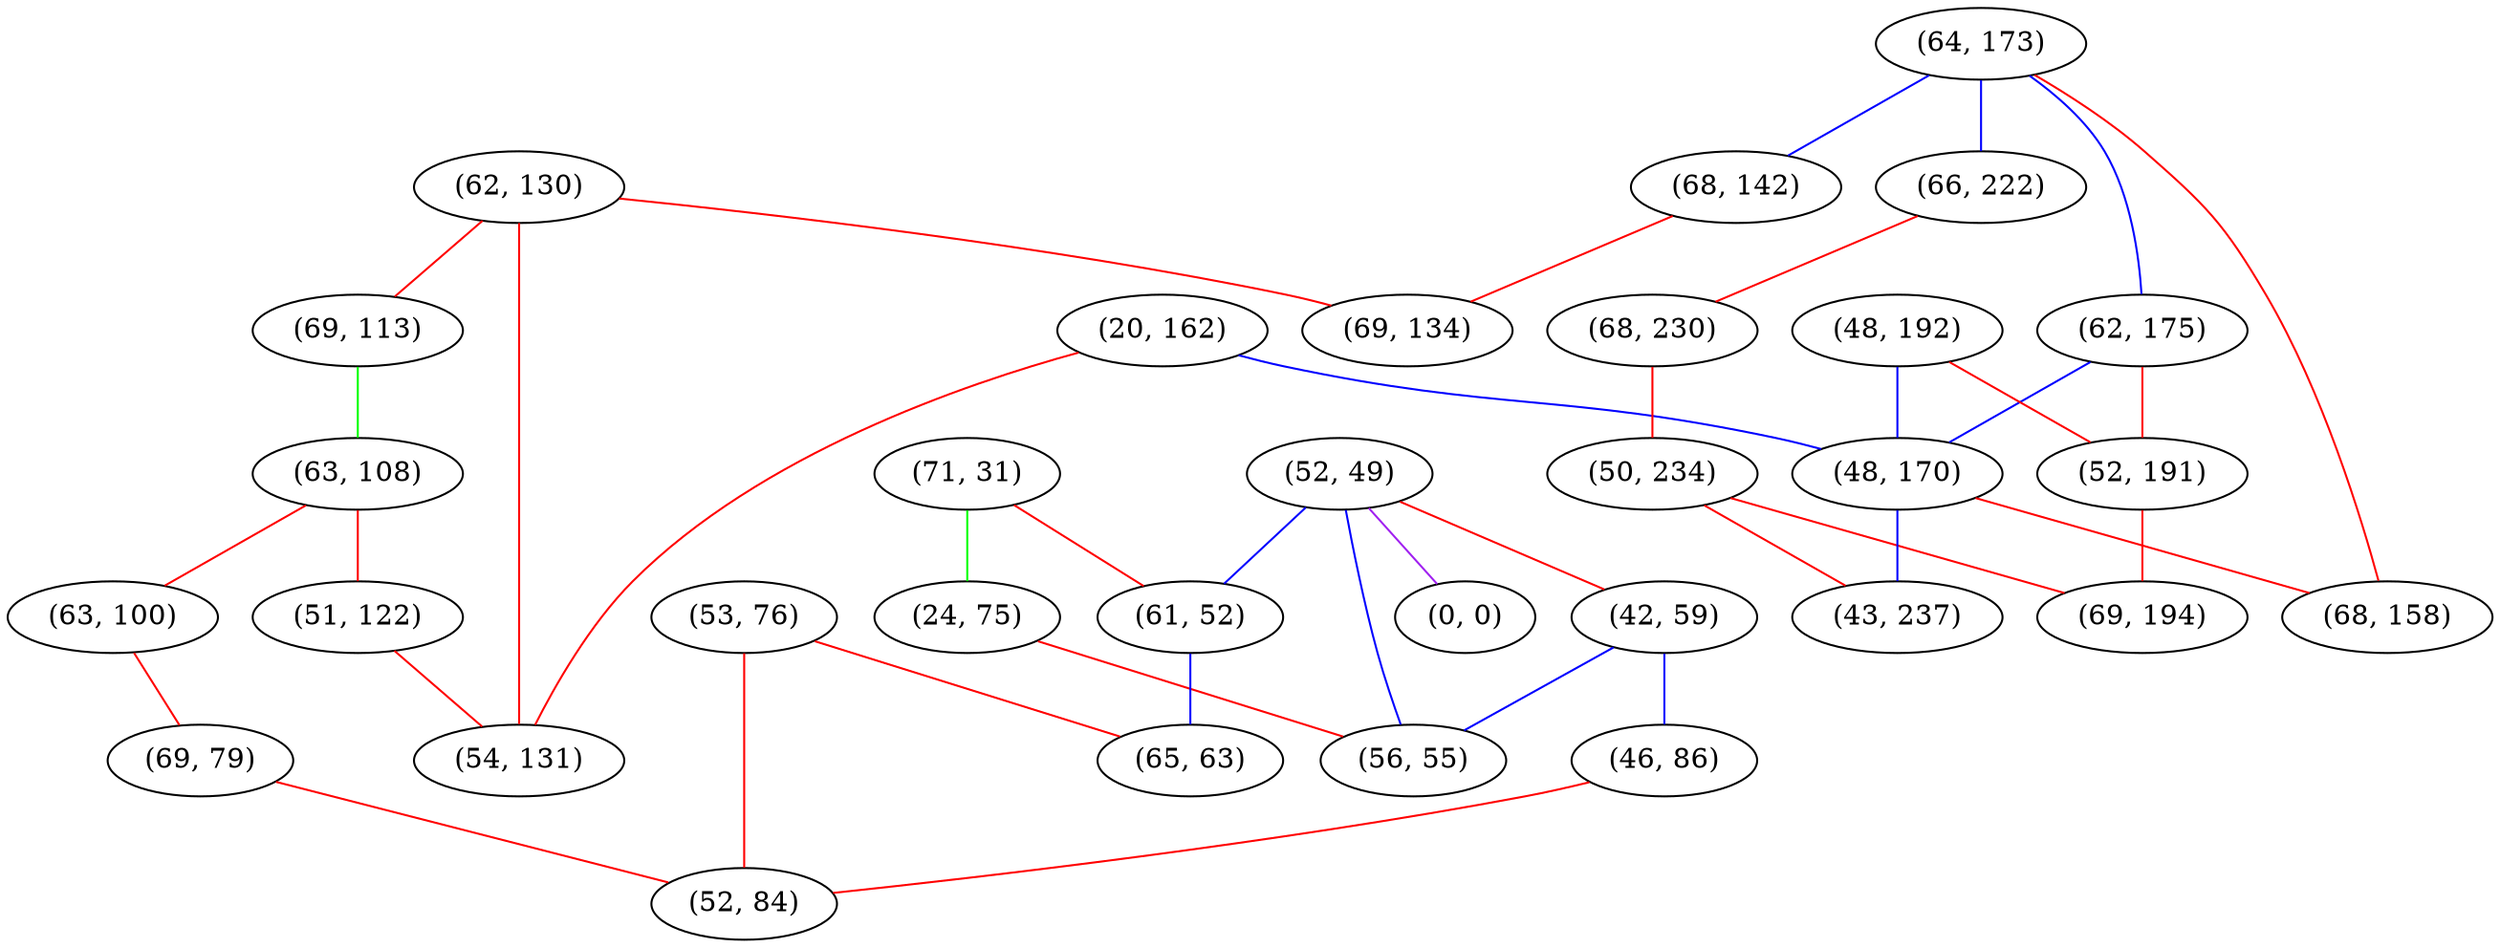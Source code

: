 graph "" {
"(20, 162)";
"(62, 130)";
"(64, 173)";
"(68, 142)";
"(71, 31)";
"(53, 76)";
"(52, 49)";
"(24, 75)";
"(62, 175)";
"(69, 113)";
"(61, 52)";
"(66, 222)";
"(63, 108)";
"(63, 100)";
"(48, 192)";
"(42, 59)";
"(52, 191)";
"(0, 0)";
"(68, 230)";
"(69, 134)";
"(51, 122)";
"(69, 79)";
"(46, 86)";
"(50, 234)";
"(54, 131)";
"(48, 170)";
"(52, 84)";
"(68, 158)";
"(56, 55)";
"(65, 63)";
"(69, 194)";
"(43, 237)";
"(20, 162)" -- "(54, 131)"  [color=red, key=0, weight=1];
"(20, 162)" -- "(48, 170)"  [color=blue, key=0, weight=3];
"(62, 130)" -- "(54, 131)"  [color=red, key=0, weight=1];
"(62, 130)" -- "(69, 134)"  [color=red, key=0, weight=1];
"(62, 130)" -- "(69, 113)"  [color=red, key=0, weight=1];
"(64, 173)" -- "(66, 222)"  [color=blue, key=0, weight=3];
"(64, 173)" -- "(62, 175)"  [color=blue, key=0, weight=3];
"(64, 173)" -- "(68, 158)"  [color=red, key=0, weight=1];
"(64, 173)" -- "(68, 142)"  [color=blue, key=0, weight=3];
"(68, 142)" -- "(69, 134)"  [color=red, key=0, weight=1];
"(71, 31)" -- "(24, 75)"  [color=green, key=0, weight=2];
"(71, 31)" -- "(61, 52)"  [color=red, key=0, weight=1];
"(53, 76)" -- "(52, 84)"  [color=red, key=0, weight=1];
"(53, 76)" -- "(65, 63)"  [color=red, key=0, weight=1];
"(52, 49)" -- "(61, 52)"  [color=blue, key=0, weight=3];
"(52, 49)" -- "(0, 0)"  [color=purple, key=0, weight=4];
"(52, 49)" -- "(42, 59)"  [color=red, key=0, weight=1];
"(52, 49)" -- "(56, 55)"  [color=blue, key=0, weight=3];
"(24, 75)" -- "(56, 55)"  [color=red, key=0, weight=1];
"(62, 175)" -- "(52, 191)"  [color=red, key=0, weight=1];
"(62, 175)" -- "(48, 170)"  [color=blue, key=0, weight=3];
"(69, 113)" -- "(63, 108)"  [color=green, key=0, weight=2];
"(61, 52)" -- "(65, 63)"  [color=blue, key=0, weight=3];
"(66, 222)" -- "(68, 230)"  [color=red, key=0, weight=1];
"(63, 108)" -- "(63, 100)"  [color=red, key=0, weight=1];
"(63, 108)" -- "(51, 122)"  [color=red, key=0, weight=1];
"(63, 100)" -- "(69, 79)"  [color=red, key=0, weight=1];
"(48, 192)" -- "(52, 191)"  [color=red, key=0, weight=1];
"(48, 192)" -- "(48, 170)"  [color=blue, key=0, weight=3];
"(42, 59)" -- "(56, 55)"  [color=blue, key=0, weight=3];
"(42, 59)" -- "(46, 86)"  [color=blue, key=0, weight=3];
"(52, 191)" -- "(69, 194)"  [color=red, key=0, weight=1];
"(68, 230)" -- "(50, 234)"  [color=red, key=0, weight=1];
"(51, 122)" -- "(54, 131)"  [color=red, key=0, weight=1];
"(69, 79)" -- "(52, 84)"  [color=red, key=0, weight=1];
"(46, 86)" -- "(52, 84)"  [color=red, key=0, weight=1];
"(50, 234)" -- "(69, 194)"  [color=red, key=0, weight=1];
"(50, 234)" -- "(43, 237)"  [color=red, key=0, weight=1];
"(48, 170)" -- "(68, 158)"  [color=red, key=0, weight=1];
"(48, 170)" -- "(43, 237)"  [color=blue, key=0, weight=3];
}
